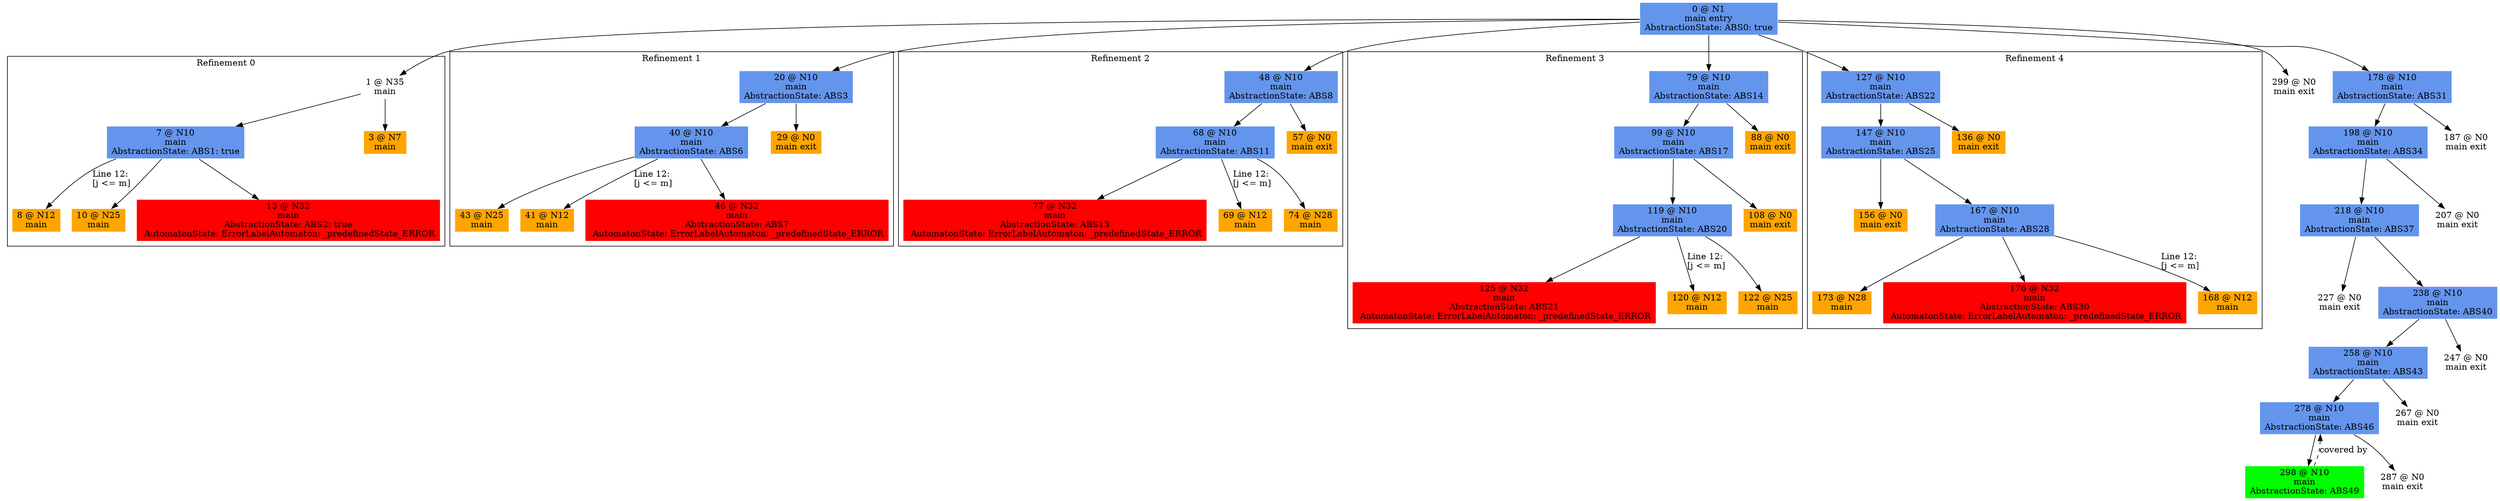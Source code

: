 digraph ARG {
node [style="filled" shape="box" color="white"]
subgraph cluster_0 {
label="Refinement 0"
1 [label="1 @ N35\nmain\n" id="1"]
7 [fillcolor="cornflowerblue" label="7 @ N10\nmain\nAbstractionState: ABS1: true\n" id="7"]
8 [fillcolor="orange" label="8 @ N12\nmain\n" id="8"]
10 [fillcolor="orange" label="10 @ N25\nmain\n" id="10"]
13 [fillcolor="red" label="13 @ N32\nmain\nAbstractionState: ABS2: true\n AutomatonState: ErrorLabelAutomaton: _predefinedState_ERROR\n" id="13"]
3 [fillcolor="orange" label="3 @ N7\nmain\n" id="3"]
1 -> 3 []
1 -> 7 []
7 -> 13 []
7 -> 10 []
7 -> 8 [label="Line 12: \l[j <= m]\l" id="7 -> 8"]
}
0 -> 1
subgraph cluster_1 {
label="Refinement 1"
20 [fillcolor="cornflowerblue" label="20 @ N10\nmain\nAbstractionState: ABS3\n" id="20"]
40 [fillcolor="cornflowerblue" label="40 @ N10\nmain\nAbstractionState: ABS6\n" id="40"]
43 [fillcolor="orange" label="43 @ N25\nmain\n" id="43"]
41 [fillcolor="orange" label="41 @ N12\nmain\n" id="41"]
46 [fillcolor="red" label="46 @ N32\nmain\nAbstractionState: ABS7\n AutomatonState: ErrorLabelAutomaton: _predefinedState_ERROR\n" id="46"]
29 [fillcolor="orange" label="29 @ N0\nmain exit\n" id="29"]
20 -> 29 []
20 -> 40 []
40 -> 46 []
40 -> 41 [label="Line 12: \l[j <= m]\l" id="40 -> 41"]
40 -> 43 []
}
0 -> 20
subgraph cluster_2 {
label="Refinement 2"
48 [fillcolor="cornflowerblue" label="48 @ N10\nmain\nAbstractionState: ABS8\n" id="48"]
68 [fillcolor="cornflowerblue" label="68 @ N10\nmain\nAbstractionState: ABS11\n" id="68"]
77 [fillcolor="red" label="77 @ N32\nmain\nAbstractionState: ABS13\n AutomatonState: ErrorLabelAutomaton: _predefinedState_ERROR\n" id="77"]
69 [fillcolor="orange" label="69 @ N12\nmain\n" id="69"]
74 [fillcolor="orange" label="74 @ N28\nmain\n" id="74"]
57 [fillcolor="orange" label="57 @ N0\nmain exit\n" id="57"]
48 -> 57 []
48 -> 68 []
68 -> 74 []
68 -> 69 [label="Line 12: \l[j <= m]\l" id="68 -> 69"]
68 -> 77 []
}
0 -> 48
subgraph cluster_3 {
label="Refinement 3"
79 [fillcolor="cornflowerblue" label="79 @ N10\nmain\nAbstractionState: ABS14\n" id="79"]
99 [fillcolor="cornflowerblue" label="99 @ N10\nmain\nAbstractionState: ABS17\n" id="99"]
119 [fillcolor="cornflowerblue" label="119 @ N10\nmain\nAbstractionState: ABS20\n" id="119"]
125 [fillcolor="red" label="125 @ N32\nmain\nAbstractionState: ABS21\n AutomatonState: ErrorLabelAutomaton: _predefinedState_ERROR\n" id="125"]
120 [fillcolor="orange" label="120 @ N12\nmain\n" id="120"]
122 [fillcolor="orange" label="122 @ N25\nmain\n" id="122"]
108 [fillcolor="orange" label="108 @ N0\nmain exit\n" id="108"]
88 [fillcolor="orange" label="88 @ N0\nmain exit\n" id="88"]
79 -> 88 []
79 -> 99 []
99 -> 108 []
99 -> 119 []
119 -> 122 []
119 -> 120 [label="Line 12: \l[j <= m]\l" id="119 -> 120"]
119 -> 125 []
}
0 -> 79
subgraph cluster_4 {
label="Refinement 4"
127 [fillcolor="cornflowerblue" label="127 @ N10\nmain\nAbstractionState: ABS22\n" id="127"]
147 [fillcolor="cornflowerblue" label="147 @ N10\nmain\nAbstractionState: ABS25\n" id="147"]
156 [fillcolor="orange" label="156 @ N0\nmain exit\n" id="156"]
167 [fillcolor="cornflowerblue" label="167 @ N10\nmain\nAbstractionState: ABS28\n" id="167"]
173 [fillcolor="orange" label="173 @ N28\nmain\n" id="173"]
176 [fillcolor="red" label="176 @ N32\nmain\nAbstractionState: ABS30\n AutomatonState: ErrorLabelAutomaton: _predefinedState_ERROR\n" id="176"]
168 [fillcolor="orange" label="168 @ N12\nmain\n" id="168"]
136 [fillcolor="orange" label="136 @ N0\nmain exit\n" id="136"]
127 -> 136 []
127 -> 147 []
147 -> 167 []
147 -> 156 []
167 -> 168 [label="Line 12: \l[j <= m]\l" id="167 -> 168"]
167 -> 176 []
167 -> 173 []
}
0 -> 127
0 [fillcolor="cornflowerblue" label="0 @ N1\nmain entry\nAbstractionState: ABS0: true\n" id="0"]
299 [label="299 @ N0\nmain exit\n" id="299"]
178 [fillcolor="cornflowerblue" label="178 @ N10\nmain\nAbstractionState: ABS31\n" id="178"]
198 [fillcolor="cornflowerblue" label="198 @ N10\nmain\nAbstractionState: ABS34\n" id="198"]
218 [fillcolor="cornflowerblue" label="218 @ N10\nmain\nAbstractionState: ABS37\n" id="218"]
227 [label="227 @ N0\nmain exit\n" id="227"]
238 [fillcolor="cornflowerblue" label="238 @ N10\nmain\nAbstractionState: ABS40\n" id="238"]
258 [fillcolor="cornflowerblue" label="258 @ N10\nmain\nAbstractionState: ABS43\n" id="258"]
278 [fillcolor="cornflowerblue" label="278 @ N10\nmain\nAbstractionState: ABS46\n" id="278"]
298 [fillcolor="green" label="298 @ N10\nmain\nAbstractionState: ABS49\n" id="298"]
287 [label="287 @ N0\nmain exit\n" id="287"]
267 [label="267 @ N0\nmain exit\n" id="267"]
247 [label="247 @ N0\nmain exit\n" id="247"]
207 [label="207 @ N0\nmain exit\n" id="207"]
187 [label="187 @ N0\nmain exit\n" id="187"]
0 -> 178 []
0 -> 299 []
178 -> 187 []
178 -> 198 []
198 -> 207 []
198 -> 218 []
218 -> 238 []
218 -> 227 []
238 -> 247 []
238 -> 258 []
258 -> 267 []
258 -> 278 []
298 -> 278 [style="dashed" weight="0" label="covered by"]
278 -> 287 []
278 -> 298 []
}
